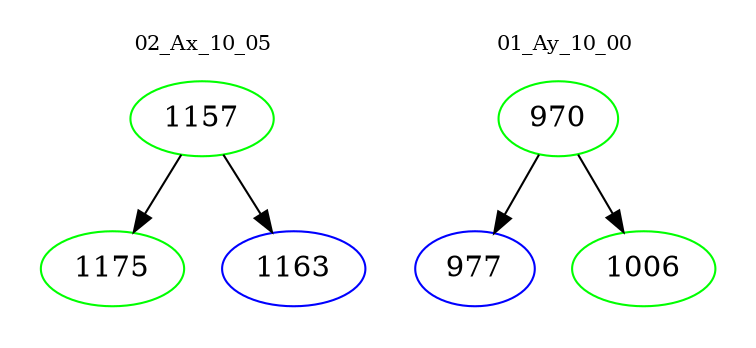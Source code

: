 digraph{
subgraph cluster_0 {
color = white
label = "02_Ax_10_05";
fontsize=10;
T0_1157 [label="1157", color="green"]
T0_1157 -> T0_1175 [color="black"]
T0_1175 [label="1175", color="green"]
T0_1157 -> T0_1163 [color="black"]
T0_1163 [label="1163", color="blue"]
}
subgraph cluster_1 {
color = white
label = "01_Ay_10_00";
fontsize=10;
T1_970 [label="970", color="green"]
T1_970 -> T1_977 [color="black"]
T1_977 [label="977", color="blue"]
T1_970 -> T1_1006 [color="black"]
T1_1006 [label="1006", color="green"]
}
}
